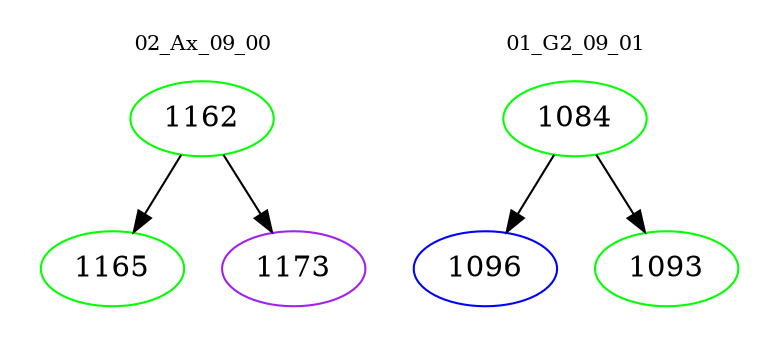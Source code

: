 digraph{
subgraph cluster_0 {
color = white
label = "02_Ax_09_00";
fontsize=10;
T0_1162 [label="1162", color="green"]
T0_1162 -> T0_1165 [color="black"]
T0_1165 [label="1165", color="green"]
T0_1162 -> T0_1173 [color="black"]
T0_1173 [label="1173", color="purple"]
}
subgraph cluster_1 {
color = white
label = "01_G2_09_01";
fontsize=10;
T1_1084 [label="1084", color="green"]
T1_1084 -> T1_1096 [color="black"]
T1_1096 [label="1096", color="blue"]
T1_1084 -> T1_1093 [color="black"]
T1_1093 [label="1093", color="green"]
}
}
